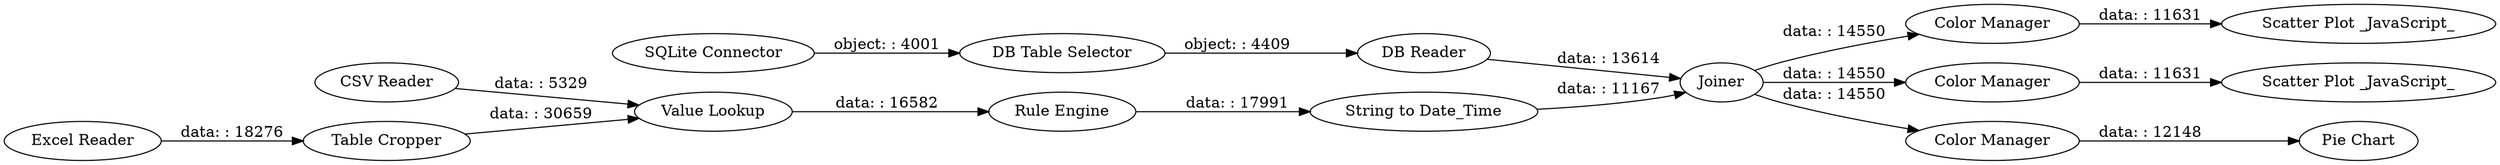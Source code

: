 digraph {
	"1381935080321792366_273" [label="String to Date_Time"]
	"1381935080321792366_403" [label="DB Table Selector"]
	"1381935080321792366_406" [label="SQLite Connector"]
	"1381935080321792366_424" [label="CSV Reader"]
	"1381935080321792366_435" [label="Scatter Plot _JavaScript_"]
	"1381935080321792366_266" [label="Table Cropper"]
	"1381935080321792366_368" [label=Joiner]
	"1381935080321792366_271" [label="Value Lookup"]
	"1381935080321792366_437" [label="Pie Chart"]
	"1381935080321792366_371" [label="Color Manager"]
	"1381935080321792366_382" [label="Scatter Plot _JavaScript_"]
	"1381935080321792366_434" [label="Color Manager"]
	"1381935080321792366_404" [label="DB Reader"]
	"1381935080321792366_272" [label="Rule Engine"]
	"1381935080321792366_426" [label="Excel Reader"]
	"1381935080321792366_433" [label="Color Manager"]
	"1381935080321792366_371" -> "1381935080321792366_382" [label="data: : 11631"]
	"1381935080321792366_266" -> "1381935080321792366_271" [label="data: : 30659"]
	"1381935080321792366_406" -> "1381935080321792366_403" [label="object: : 4001"]
	"1381935080321792366_273" -> "1381935080321792366_368" [label="data: : 11167"]
	"1381935080321792366_368" -> "1381935080321792366_371" [label="data: : 14550"]
	"1381935080321792366_426" -> "1381935080321792366_266" [label="data: : 18276"]
	"1381935080321792366_271" -> "1381935080321792366_272" [label="data: : 16582"]
	"1381935080321792366_403" -> "1381935080321792366_404" [label="object: : 4409"]
	"1381935080321792366_368" -> "1381935080321792366_433" [label="data: : 14550"]
	"1381935080321792366_434" -> "1381935080321792366_435" [label="data: : 11631"]
	"1381935080321792366_368" -> "1381935080321792366_434" [label="data: : 14550"]
	"1381935080321792366_424" -> "1381935080321792366_271" [label="data: : 5329"]
	"1381935080321792366_272" -> "1381935080321792366_273" [label="data: : 17991"]
	"1381935080321792366_404" -> "1381935080321792366_368" [label="data: : 13614"]
	"1381935080321792366_433" -> "1381935080321792366_437" [label="data: : 12148"]
	rankdir=LR
}

